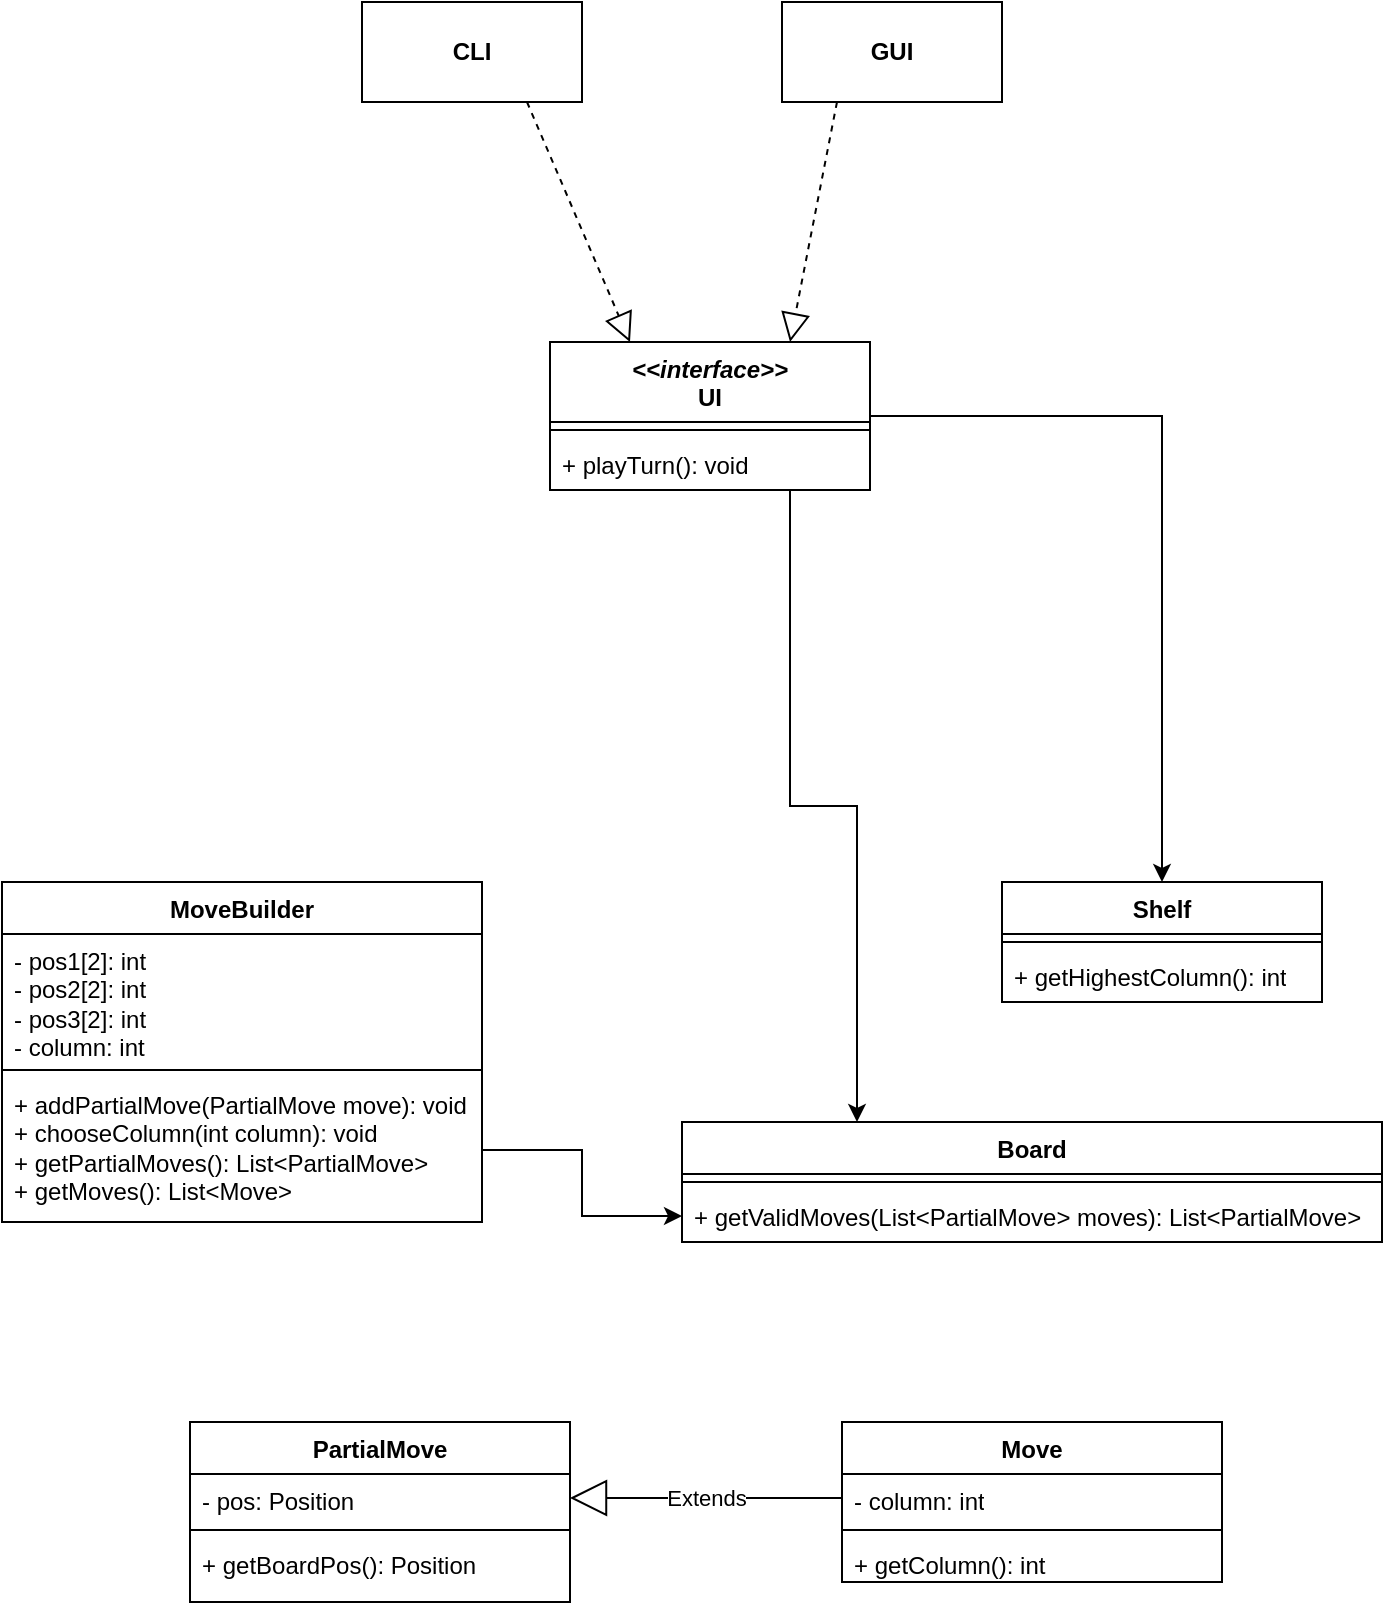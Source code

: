 <mxfile version="21.0.6" type="device"><diagram id="C5RBs43oDa-KdzZeNtuy" name="Page-1"><mxGraphModel dx="1434" dy="774" grid="1" gridSize="10" guides="1" tooltips="1" connect="1" arrows="1" fold="1" page="1" pageScale="1" pageWidth="827" pageHeight="1169" math="0" shadow="0"><root><mxCell id="WIyWlLk6GJQsqaUBKTNV-0"/><mxCell id="WIyWlLk6GJQsqaUBKTNV-1" parent="WIyWlLk6GJQsqaUBKTNV-0"/><mxCell id="PBz86Avd5zYF3KYEBey_-32" style="edgeStyle=orthogonalEdgeStyle;rounded=0;orthogonalLoop=1;jettySize=auto;html=1;exitX=0.75;exitY=1;exitDx=0;exitDy=0;entryX=0.25;entryY=0;entryDx=0;entryDy=0;" parent="WIyWlLk6GJQsqaUBKTNV-1" source="PBz86Avd5zYF3KYEBey_-0" target="PBz86Avd5zYF3KYEBey_-17" edge="1"><mxGeometry relative="1" as="geometry"/></mxCell><mxCell id="PBz86Avd5zYF3KYEBey_-33" style="edgeStyle=orthogonalEdgeStyle;rounded=0;orthogonalLoop=1;jettySize=auto;html=1;exitX=1;exitY=0.5;exitDx=0;exitDy=0;entryX=0.5;entryY=0;entryDx=0;entryDy=0;" parent="WIyWlLk6GJQsqaUBKTNV-1" source="PBz86Avd5zYF3KYEBey_-0" target="PBz86Avd5zYF3KYEBey_-13" edge="1"><mxGeometry relative="1" as="geometry"/></mxCell><mxCell id="PBz86Avd5zYF3KYEBey_-0" value="&lt;div&gt;&lt;i&gt;&amp;lt;&amp;lt;interface&amp;gt;&amp;gt;&lt;/i&gt;&lt;br&gt;&lt;/div&gt;&lt;div&gt;UI&lt;/div&gt;" style="swimlane;fontStyle=1;align=center;verticalAlign=top;childLayout=stackLayout;horizontal=1;startSize=40;horizontalStack=0;resizeParent=1;resizeParentMax=0;resizeLast=0;collapsible=1;marginBottom=0;whiteSpace=wrap;html=1;" parent="WIyWlLk6GJQsqaUBKTNV-1" vertex="1"><mxGeometry x="334" y="330" width="160" height="74" as="geometry"/></mxCell><mxCell id="PBz86Avd5zYF3KYEBey_-2" value="" style="line;strokeWidth=1;fillColor=none;align=left;verticalAlign=middle;spacingTop=-1;spacingLeft=3;spacingRight=3;rotatable=0;labelPosition=right;points=[];portConstraint=eastwest;strokeColor=inherit;" parent="PBz86Avd5zYF3KYEBey_-0" vertex="1"><mxGeometry y="40" width="160" height="8" as="geometry"/></mxCell><mxCell id="PBz86Avd5zYF3KYEBey_-3" value="+ playTurn(): void" style="text;strokeColor=none;fillColor=none;align=left;verticalAlign=top;spacingLeft=4;spacingRight=4;overflow=hidden;rotatable=0;points=[[0,0.5],[1,0.5]];portConstraint=eastwest;whiteSpace=wrap;html=1;" parent="PBz86Avd5zYF3KYEBey_-0" vertex="1"><mxGeometry y="48" width="160" height="26" as="geometry"/></mxCell><mxCell id="PBz86Avd5zYF3KYEBey_-8" value="&lt;div&gt;MoveBuilder&lt;/div&gt;" style="swimlane;fontStyle=1;align=center;verticalAlign=top;childLayout=stackLayout;horizontal=1;startSize=26;horizontalStack=0;resizeParent=1;resizeParentMax=0;resizeLast=0;collapsible=1;marginBottom=0;whiteSpace=wrap;html=1;" parent="WIyWlLk6GJQsqaUBKTNV-1" vertex="1"><mxGeometry x="60" y="600" width="240" height="170" as="geometry"/></mxCell><mxCell id="PBz86Avd5zYF3KYEBey_-9" value="&lt;div&gt;- pos1[2]: int&lt;/div&gt;&lt;div&gt;- pos2[2]: int&lt;/div&gt;&lt;div&gt;- pos3[2]: int&lt;/div&gt;&lt;div&gt;- column: int&lt;br&gt;&lt;/div&gt;" style="text;strokeColor=none;fillColor=none;align=left;verticalAlign=top;spacingLeft=4;spacingRight=4;overflow=hidden;rotatable=0;points=[[0,0.5],[1,0.5]];portConstraint=eastwest;whiteSpace=wrap;html=1;" parent="PBz86Avd5zYF3KYEBey_-8" vertex="1"><mxGeometry y="26" width="240" height="64" as="geometry"/></mxCell><mxCell id="PBz86Avd5zYF3KYEBey_-10" value="" style="line;strokeWidth=1;fillColor=none;align=left;verticalAlign=middle;spacingTop=-1;spacingLeft=3;spacingRight=3;rotatable=0;labelPosition=right;points=[];portConstraint=eastwest;strokeColor=inherit;" parent="PBz86Avd5zYF3KYEBey_-8" vertex="1"><mxGeometry y="90" width="240" height="8" as="geometry"/></mxCell><mxCell id="PBz86Avd5zYF3KYEBey_-11" value="&lt;div&gt;+ addPartialMove(PartialMove move): void&lt;/div&gt;&lt;div&gt;+ chooseColumn(int column): void&lt;br&gt;&lt;/div&gt;&lt;div&gt;+ getPartialMoves(): List&amp;lt;PartialMove&amp;gt;&lt;/div&gt;&lt;div&gt;+ getMoves(): List&amp;lt;Move&amp;gt;&lt;br&gt;&lt;/div&gt;" style="text;strokeColor=none;fillColor=none;align=left;verticalAlign=top;spacingLeft=4;spacingRight=4;overflow=hidden;rotatable=0;points=[[0,0.5],[1,0.5]];portConstraint=eastwest;whiteSpace=wrap;html=1;" parent="PBz86Avd5zYF3KYEBey_-8" vertex="1"><mxGeometry y="98" width="240" height="72" as="geometry"/></mxCell><mxCell id="PBz86Avd5zYF3KYEBey_-13" value="Shelf" style="swimlane;fontStyle=1;align=center;verticalAlign=top;childLayout=stackLayout;horizontal=1;startSize=26;horizontalStack=0;resizeParent=1;resizeParentMax=0;resizeLast=0;collapsible=1;marginBottom=0;whiteSpace=wrap;html=1;" parent="WIyWlLk6GJQsqaUBKTNV-1" vertex="1"><mxGeometry x="560" y="600" width="160" height="60" as="geometry"/></mxCell><mxCell id="PBz86Avd5zYF3KYEBey_-15" value="" style="line;strokeWidth=1;fillColor=none;align=left;verticalAlign=middle;spacingTop=-1;spacingLeft=3;spacingRight=3;rotatable=0;labelPosition=right;points=[];portConstraint=eastwest;strokeColor=inherit;" parent="PBz86Avd5zYF3KYEBey_-13" vertex="1"><mxGeometry y="26" width="160" height="8" as="geometry"/></mxCell><mxCell id="PBz86Avd5zYF3KYEBey_-16" value="+ getHighestColumn(): int" style="text;strokeColor=none;fillColor=none;align=left;verticalAlign=top;spacingLeft=4;spacingRight=4;overflow=hidden;rotatable=0;points=[[0,0.5],[1,0.5]];portConstraint=eastwest;whiteSpace=wrap;html=1;" parent="PBz86Avd5zYF3KYEBey_-13" vertex="1"><mxGeometry y="34" width="160" height="26" as="geometry"/></mxCell><mxCell id="PBz86Avd5zYF3KYEBey_-17" value="Board" style="swimlane;fontStyle=1;align=center;verticalAlign=top;childLayout=stackLayout;horizontal=1;startSize=26;horizontalStack=0;resizeParent=1;resizeParentMax=0;resizeLast=0;collapsible=1;marginBottom=0;whiteSpace=wrap;html=1;" parent="WIyWlLk6GJQsqaUBKTNV-1" vertex="1"><mxGeometry x="400" y="720" width="350" height="60" as="geometry"/></mxCell><mxCell id="PBz86Avd5zYF3KYEBey_-19" value="" style="line;strokeWidth=1;fillColor=none;align=left;verticalAlign=middle;spacingTop=-1;spacingLeft=3;spacingRight=3;rotatable=0;labelPosition=right;points=[];portConstraint=eastwest;strokeColor=inherit;" parent="PBz86Avd5zYF3KYEBey_-17" vertex="1"><mxGeometry y="26" width="350" height="8" as="geometry"/></mxCell><mxCell id="PBz86Avd5zYF3KYEBey_-20" value="+ getValidMoves(List&amp;lt;PartialMove&amp;gt; moves): List&amp;lt;PartialMove&amp;gt;" style="text;strokeColor=none;fillColor=none;align=left;verticalAlign=top;spacingLeft=4;spacingRight=4;overflow=hidden;rotatable=0;points=[[0,0.5],[1,0.5]];portConstraint=eastwest;whiteSpace=wrap;html=1;" parent="PBz86Avd5zYF3KYEBey_-17" vertex="1"><mxGeometry y="34" width="350" height="26" as="geometry"/></mxCell><mxCell id="PBz86Avd5zYF3KYEBey_-27" value="&lt;b&gt;CLI&lt;/b&gt;" style="html=1;whiteSpace=wrap;" parent="WIyWlLk6GJQsqaUBKTNV-1" vertex="1"><mxGeometry x="240" y="160" width="110" height="50" as="geometry"/></mxCell><mxCell id="PBz86Avd5zYF3KYEBey_-28" value="&lt;b&gt;GUI&lt;/b&gt;" style="html=1;whiteSpace=wrap;" parent="WIyWlLk6GJQsqaUBKTNV-1" vertex="1"><mxGeometry x="450" y="160" width="110" height="50" as="geometry"/></mxCell><mxCell id="PBz86Avd5zYF3KYEBey_-34" style="edgeStyle=orthogonalEdgeStyle;rounded=0;orthogonalLoop=1;jettySize=auto;html=1;exitX=1;exitY=0.5;exitDx=0;exitDy=0;entryX=0;entryY=0.5;entryDx=0;entryDy=0;" parent="WIyWlLk6GJQsqaUBKTNV-1" source="PBz86Avd5zYF3KYEBey_-11" target="PBz86Avd5zYF3KYEBey_-20" edge="1"><mxGeometry relative="1" as="geometry"/></mxCell><mxCell id="PBz86Avd5zYF3KYEBey_-37" value="" style="endArrow=block;dashed=1;endFill=0;endSize=12;html=1;rounded=0;exitX=0.75;exitY=1;exitDx=0;exitDy=0;entryX=0.25;entryY=0;entryDx=0;entryDy=0;" parent="WIyWlLk6GJQsqaUBKTNV-1" source="PBz86Avd5zYF3KYEBey_-27" target="PBz86Avd5zYF3KYEBey_-0" edge="1"><mxGeometry width="160" relative="1" as="geometry"><mxPoint x="340" y="460" as="sourcePoint"/><mxPoint x="500" y="460" as="targetPoint"/></mxGeometry></mxCell><mxCell id="PBz86Avd5zYF3KYEBey_-38" value="" style="endArrow=block;dashed=1;endFill=0;endSize=12;html=1;rounded=0;exitX=0.25;exitY=1;exitDx=0;exitDy=0;entryX=0.75;entryY=0;entryDx=0;entryDy=0;" parent="WIyWlLk6GJQsqaUBKTNV-1" source="PBz86Avd5zYF3KYEBey_-28" target="PBz86Avd5zYF3KYEBey_-0" edge="1"><mxGeometry width="160" relative="1" as="geometry"><mxPoint x="340" y="460" as="sourcePoint"/><mxPoint x="500" y="460" as="targetPoint"/></mxGeometry></mxCell><mxCell id="Qh_DjzR3gT08Fa8jtnxe-0" value="Move" style="swimlane;fontStyle=1;align=center;verticalAlign=top;childLayout=stackLayout;horizontal=1;startSize=26;horizontalStack=0;resizeParent=1;resizeParentMax=0;resizeLast=0;collapsible=1;marginBottom=0;whiteSpace=wrap;html=1;" parent="WIyWlLk6GJQsqaUBKTNV-1" vertex="1"><mxGeometry x="480" y="870" width="190" height="80" as="geometry"/></mxCell><mxCell id="Qh_DjzR3gT08Fa8jtnxe-1" value="&lt;div&gt;- column: int&lt;br&gt;&lt;/div&gt;" style="text;strokeColor=none;fillColor=none;align=left;verticalAlign=top;spacingLeft=4;spacingRight=4;overflow=hidden;rotatable=0;points=[[0,0.5],[1,0.5]];portConstraint=eastwest;whiteSpace=wrap;html=1;" parent="Qh_DjzR3gT08Fa8jtnxe-0" vertex="1"><mxGeometry y="26" width="190" height="24" as="geometry"/></mxCell><mxCell id="Qh_DjzR3gT08Fa8jtnxe-2" value="" style="line;strokeWidth=1;fillColor=none;align=left;verticalAlign=middle;spacingTop=-1;spacingLeft=3;spacingRight=3;rotatable=0;labelPosition=right;points=[];portConstraint=eastwest;strokeColor=inherit;" parent="Qh_DjzR3gT08Fa8jtnxe-0" vertex="1"><mxGeometry y="50" width="190" height="8" as="geometry"/></mxCell><mxCell id="Qh_DjzR3gT08Fa8jtnxe-3" value="&lt;div&gt;+ getColumn(): int&lt;br&gt;&lt;/div&gt;" style="text;strokeColor=none;fillColor=none;align=left;verticalAlign=top;spacingLeft=4;spacingRight=4;overflow=hidden;rotatable=0;points=[[0,0.5],[1,0.5]];portConstraint=eastwest;whiteSpace=wrap;html=1;" parent="Qh_DjzR3gT08Fa8jtnxe-0" vertex="1"><mxGeometry y="58" width="190" height="22" as="geometry"/></mxCell><mxCell id="Qh_DjzR3gT08Fa8jtnxe-5" value="PartialMove" style="swimlane;fontStyle=1;align=center;verticalAlign=top;childLayout=stackLayout;horizontal=1;startSize=26;horizontalStack=0;resizeParent=1;resizeParentMax=0;resizeLast=0;collapsible=1;marginBottom=0;whiteSpace=wrap;html=1;" parent="WIyWlLk6GJQsqaUBKTNV-1" vertex="1"><mxGeometry x="154" y="870" width="190" height="90" as="geometry"/></mxCell><mxCell id="Qh_DjzR3gT08Fa8jtnxe-6" value="- pos: Position" style="text;strokeColor=none;fillColor=none;align=left;verticalAlign=top;spacingLeft=4;spacingRight=4;overflow=hidden;rotatable=0;points=[[0,0.5],[1,0.5]];portConstraint=eastwest;whiteSpace=wrap;html=1;" parent="Qh_DjzR3gT08Fa8jtnxe-5" vertex="1"><mxGeometry y="26" width="190" height="24" as="geometry"/></mxCell><mxCell id="Qh_DjzR3gT08Fa8jtnxe-7" value="" style="line;strokeWidth=1;fillColor=none;align=left;verticalAlign=middle;spacingTop=-1;spacingLeft=3;spacingRight=3;rotatable=0;labelPosition=right;points=[];portConstraint=eastwest;strokeColor=inherit;" parent="Qh_DjzR3gT08Fa8jtnxe-5" vertex="1"><mxGeometry y="50" width="190" height="8" as="geometry"/></mxCell><mxCell id="Qh_DjzR3gT08Fa8jtnxe-8" value="&lt;div&gt;+ getBoardPos(): Position&lt;br&gt;&lt;/div&gt;" style="text;strokeColor=none;fillColor=none;align=left;verticalAlign=top;spacingLeft=4;spacingRight=4;overflow=hidden;rotatable=0;points=[[0,0.5],[1,0.5]];portConstraint=eastwest;whiteSpace=wrap;html=1;" parent="Qh_DjzR3gT08Fa8jtnxe-5" vertex="1"><mxGeometry y="58" width="190" height="32" as="geometry"/></mxCell><mxCell id="Qh_DjzR3gT08Fa8jtnxe-9" value="Extends" style="endArrow=block;endSize=16;endFill=0;html=1;rounded=0;exitX=0;exitY=0.5;exitDx=0;exitDy=0;entryX=1;entryY=0.5;entryDx=0;entryDy=0;" parent="WIyWlLk6GJQsqaUBKTNV-1" source="Qh_DjzR3gT08Fa8jtnxe-1" target="Qh_DjzR3gT08Fa8jtnxe-6" edge="1"><mxGeometry width="160" relative="1" as="geometry"><mxPoint x="414" y="950" as="sourcePoint"/><mxPoint x="574" y="950" as="targetPoint"/></mxGeometry></mxCell></root></mxGraphModel></diagram></mxfile>